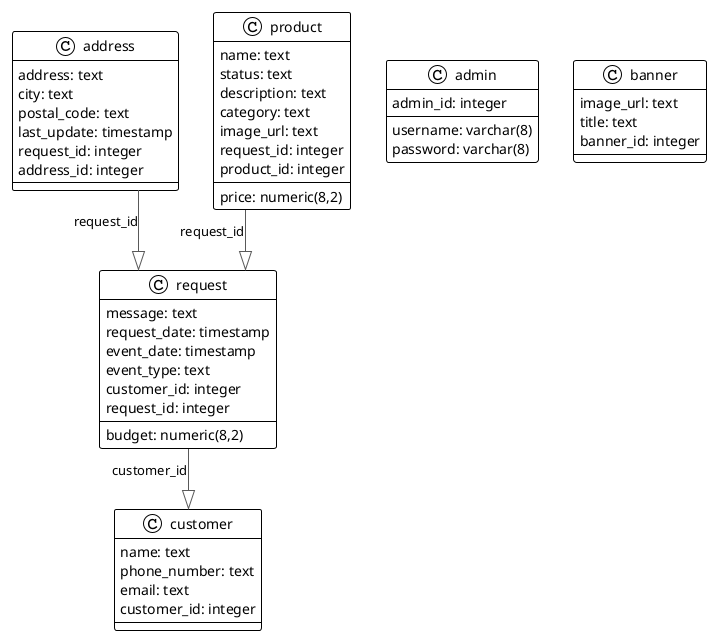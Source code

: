@startuml

!theme plain
top to bottom direction
skinparam linetype ortho

class address {
   address: text
   city: text
   postal_code: text
   last_update: timestamp
   request_id: integer
   address_id: integer
}
class admin {
   username: varchar(8)
   password: varchar(8)
   admin_id: integer
}
class banner {
   image_url: text
   title: text
   banner_id: integer
}
class customer {
   name: text
   phone_number: text
   email: text
   customer_id: integer
}
class product {
   name: text
   price: numeric(8,2)
   status: text
   description: text
   category: text
   image_url: text
   request_id: integer
   product_id: integer
}
class request {
   budget: numeric(8,2)
   message: text
   request_date: timestamp
   event_date: timestamp
   event_type: text
   customer_id: integer
   request_id: integer
}

address   -[#595959,plain]-^  request  : "request_id"
product   -[#595959,plain]-^  request  : "request_id"
request   -[#595959,plain]-^  customer : "customer_id"
@enduml
